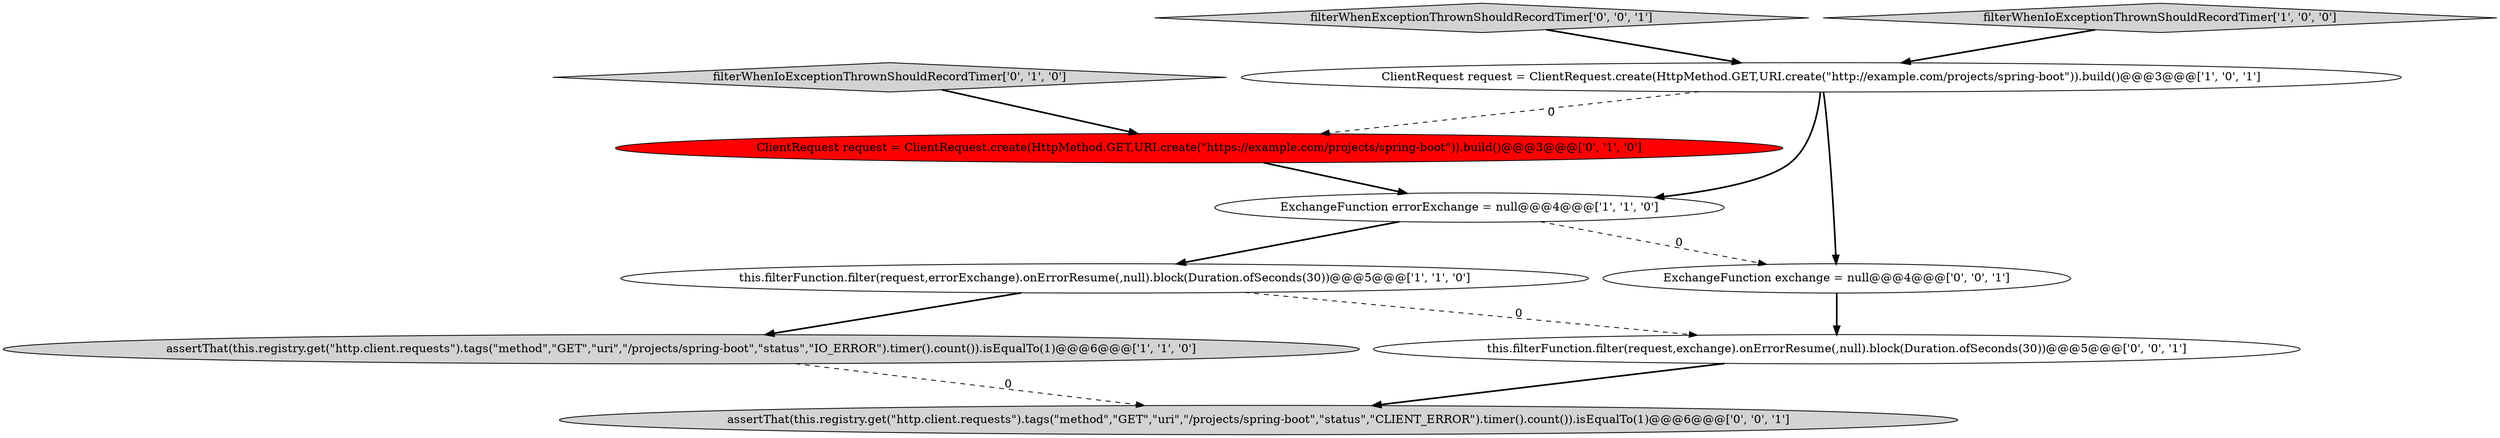digraph {
8 [style = filled, label = "filterWhenExceptionThrownShouldRecordTimer['0', '0', '1']", fillcolor = lightgray, shape = diamond image = "AAA0AAABBB3BBB"];
0 [style = filled, label = "ClientRequest request = ClientRequest.create(HttpMethod.GET,URI.create(\"http://example.com/projects/spring-boot\")).build()@@@3@@@['1', '0', '1']", fillcolor = white, shape = ellipse image = "AAA0AAABBB1BBB"];
6 [style = filled, label = "filterWhenIoExceptionThrownShouldRecordTimer['0', '1', '0']", fillcolor = lightgray, shape = diamond image = "AAA0AAABBB2BBB"];
9 [style = filled, label = "assertThat(this.registry.get(\"http.client.requests\").tags(\"method\",\"GET\",\"uri\",\"/projects/spring-boot\",\"status\",\"CLIENT_ERROR\").timer().count()).isEqualTo(1)@@@6@@@['0', '0', '1']", fillcolor = lightgray, shape = ellipse image = "AAA0AAABBB3BBB"];
3 [style = filled, label = "filterWhenIoExceptionThrownShouldRecordTimer['1', '0', '0']", fillcolor = lightgray, shape = diamond image = "AAA0AAABBB1BBB"];
10 [style = filled, label = "this.filterFunction.filter(request,exchange).onErrorResume(,null).block(Duration.ofSeconds(30))@@@5@@@['0', '0', '1']", fillcolor = white, shape = ellipse image = "AAA0AAABBB3BBB"];
5 [style = filled, label = "ClientRequest request = ClientRequest.create(HttpMethod.GET,URI.create(\"https://example.com/projects/spring-boot\")).build()@@@3@@@['0', '1', '0']", fillcolor = red, shape = ellipse image = "AAA1AAABBB2BBB"];
4 [style = filled, label = "this.filterFunction.filter(request,errorExchange).onErrorResume(,null).block(Duration.ofSeconds(30))@@@5@@@['1', '1', '0']", fillcolor = white, shape = ellipse image = "AAA0AAABBB1BBB"];
2 [style = filled, label = "ExchangeFunction errorExchange = null@@@4@@@['1', '1', '0']", fillcolor = white, shape = ellipse image = "AAA0AAABBB1BBB"];
1 [style = filled, label = "assertThat(this.registry.get(\"http.client.requests\").tags(\"method\",\"GET\",\"uri\",\"/projects/spring-boot\",\"status\",\"IO_ERROR\").timer().count()).isEqualTo(1)@@@6@@@['1', '1', '0']", fillcolor = lightgray, shape = ellipse image = "AAA0AAABBB1BBB"];
7 [style = filled, label = "ExchangeFunction exchange = null@@@4@@@['0', '0', '1']", fillcolor = white, shape = ellipse image = "AAA0AAABBB3BBB"];
8->0 [style = bold, label=""];
6->5 [style = bold, label=""];
5->2 [style = bold, label=""];
4->1 [style = bold, label=""];
10->9 [style = bold, label=""];
1->9 [style = dashed, label="0"];
4->10 [style = dashed, label="0"];
0->5 [style = dashed, label="0"];
2->7 [style = dashed, label="0"];
2->4 [style = bold, label=""];
7->10 [style = bold, label=""];
3->0 [style = bold, label=""];
0->2 [style = bold, label=""];
0->7 [style = bold, label=""];
}
